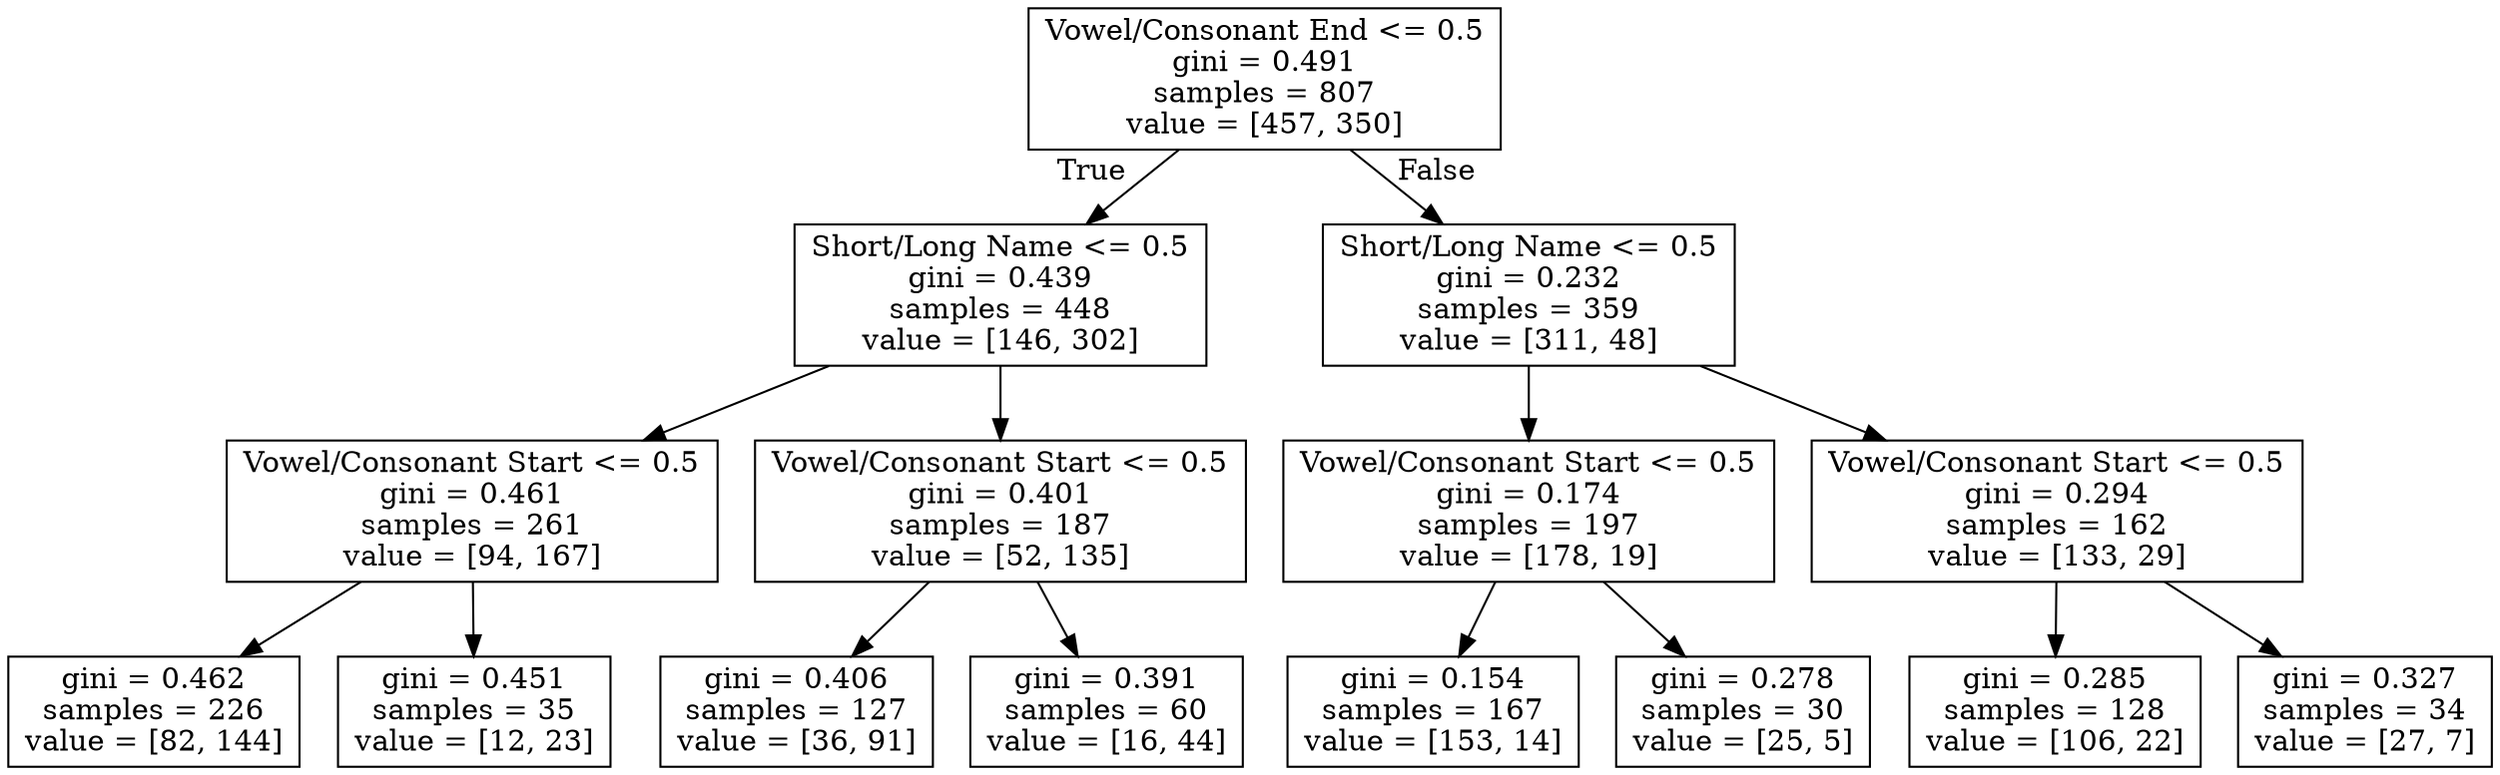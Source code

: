 digraph Tree {
node [shape=box] ;
0 [label="Vowel/Consonant End <= 0.5\ngini = 0.491\nsamples = 807\nvalue = [457, 350]"] ;
1 [label="Short/Long Name <= 0.5\ngini = 0.439\nsamples = 448\nvalue = [146, 302]"] ;
0 -> 1 [labeldistance=2.5, labelangle=45, headlabel="True"] ;
2 [label="Vowel/Consonant Start <= 0.5\ngini = 0.461\nsamples = 261\nvalue = [94, 167]"] ;
1 -> 2 ;
3 [label="gini = 0.462\nsamples = 226\nvalue = [82, 144]"] ;
2 -> 3 ;
4 [label="gini = 0.451\nsamples = 35\nvalue = [12, 23]"] ;
2 -> 4 ;
5 [label="Vowel/Consonant Start <= 0.5\ngini = 0.401\nsamples = 187\nvalue = [52, 135]"] ;
1 -> 5 ;
6 [label="gini = 0.406\nsamples = 127\nvalue = [36, 91]"] ;
5 -> 6 ;
7 [label="gini = 0.391\nsamples = 60\nvalue = [16, 44]"] ;
5 -> 7 ;
8 [label="Short/Long Name <= 0.5\ngini = 0.232\nsamples = 359\nvalue = [311, 48]"] ;
0 -> 8 [labeldistance=2.5, labelangle=-45, headlabel="False"] ;
9 [label="Vowel/Consonant Start <= 0.5\ngini = 0.174\nsamples = 197\nvalue = [178, 19]"] ;
8 -> 9 ;
10 [label="gini = 0.154\nsamples = 167\nvalue = [153, 14]"] ;
9 -> 10 ;
11 [label="gini = 0.278\nsamples = 30\nvalue = [25, 5]"] ;
9 -> 11 ;
12 [label="Vowel/Consonant Start <= 0.5\ngini = 0.294\nsamples = 162\nvalue = [133, 29]"] ;
8 -> 12 ;
13 [label="gini = 0.285\nsamples = 128\nvalue = [106, 22]"] ;
12 -> 13 ;
14 [label="gini = 0.327\nsamples = 34\nvalue = [27, 7]"] ;
12 -> 14 ;
}